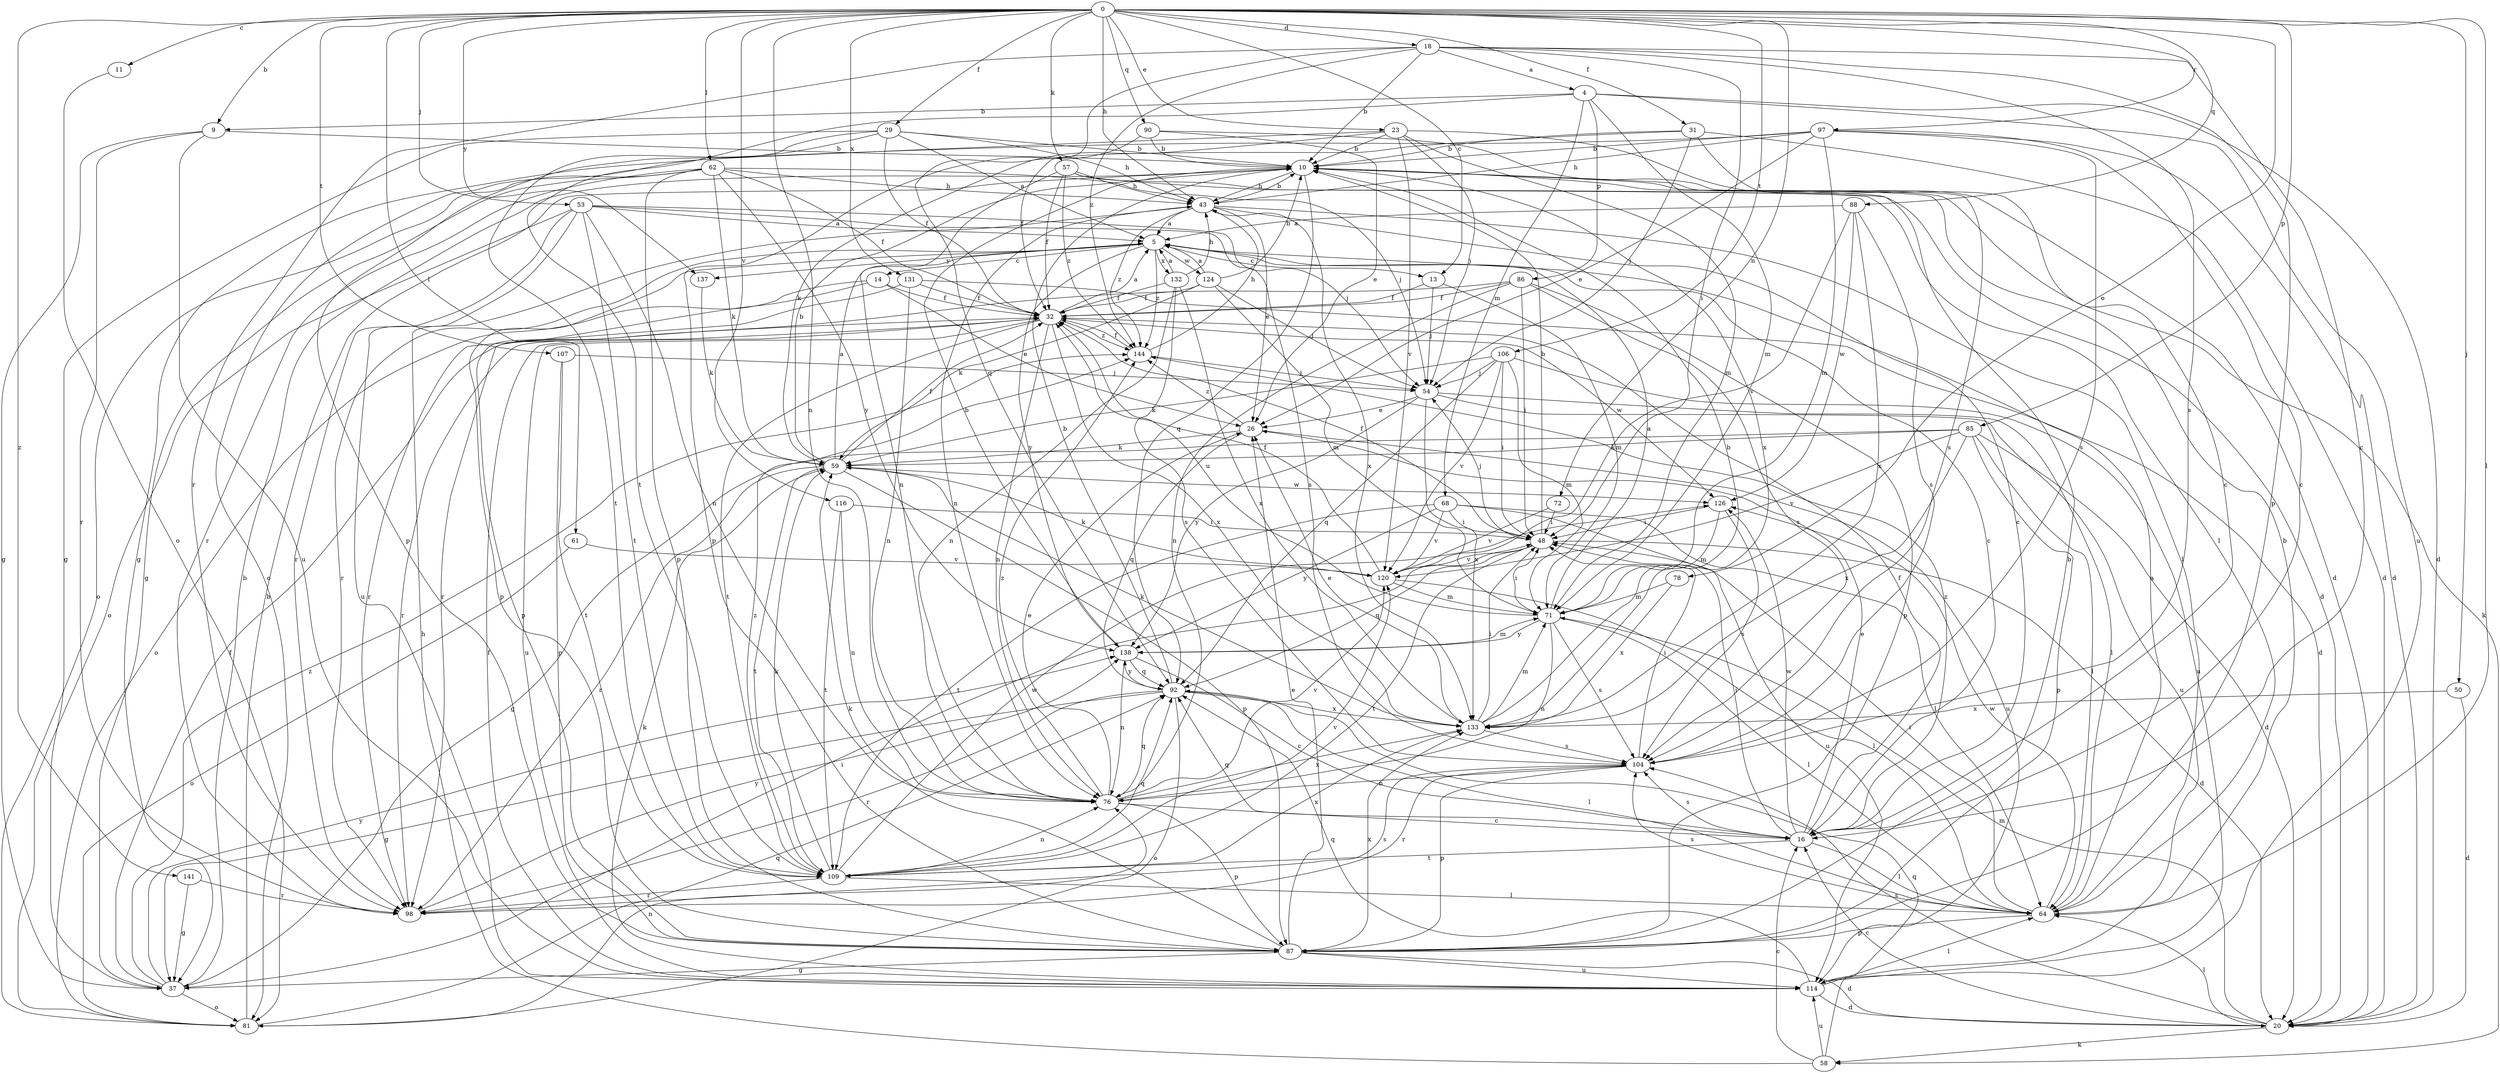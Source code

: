 strict digraph  {
0;
4;
5;
9;
10;
11;
13;
14;
16;
18;
20;
23;
26;
29;
31;
32;
37;
43;
48;
50;
53;
54;
57;
58;
59;
61;
62;
64;
68;
71;
72;
76;
78;
81;
85;
86;
87;
88;
90;
92;
97;
98;
104;
106;
107;
109;
114;
116;
120;
124;
126;
131;
132;
133;
137;
138;
141;
144;
0 -> 9  [label=b];
0 -> 11  [label=c];
0 -> 13  [label=c];
0 -> 18  [label=d];
0 -> 23  [label=e];
0 -> 29  [label=f];
0 -> 31  [label=f];
0 -> 43  [label=h];
0 -> 50  [label=j];
0 -> 53  [label=j];
0 -> 57  [label=k];
0 -> 61  [label=l];
0 -> 62  [label=l];
0 -> 64  [label=l];
0 -> 72  [label=n];
0 -> 76  [label=n];
0 -> 78  [label=o];
0 -> 85  [label=p];
0 -> 88  [label=q];
0 -> 90  [label=q];
0 -> 97  [label=r];
0 -> 106  [label=t];
0 -> 107  [label=t];
0 -> 116  [label=v];
0 -> 131  [label=x];
0 -> 137  [label=y];
0 -> 141  [label=z];
4 -> 9  [label=b];
4 -> 20  [label=d];
4 -> 68  [label=m];
4 -> 71  [label=m];
4 -> 86  [label=p];
4 -> 109  [label=t];
4 -> 114  [label=u];
5 -> 13  [label=c];
5 -> 14  [label=c];
5 -> 16  [label=c];
5 -> 87  [label=p];
5 -> 98  [label=r];
5 -> 124  [label=w];
5 -> 132  [label=x];
5 -> 137  [label=y];
5 -> 138  [label=y];
5 -> 144  [label=z];
9 -> 10  [label=b];
9 -> 37  [label=g];
9 -> 98  [label=r];
9 -> 114  [label=u];
10 -> 43  [label=h];
10 -> 58  [label=k];
10 -> 92  [label=q];
10 -> 133  [label=x];
11 -> 81  [label=o];
13 -> 32  [label=f];
13 -> 54  [label=j];
13 -> 71  [label=m];
14 -> 26  [label=e];
14 -> 32  [label=f];
14 -> 81  [label=o];
14 -> 87  [label=p];
16 -> 26  [label=e];
16 -> 32  [label=f];
16 -> 48  [label=i];
16 -> 64  [label=l];
16 -> 92  [label=q];
16 -> 104  [label=s];
16 -> 109  [label=t];
16 -> 126  [label=w];
16 -> 144  [label=z];
18 -> 4  [label=a];
18 -> 10  [label=b];
18 -> 16  [label=c];
18 -> 48  [label=i];
18 -> 87  [label=p];
18 -> 92  [label=q];
18 -> 98  [label=r];
18 -> 104  [label=s];
18 -> 144  [label=z];
20 -> 16  [label=c];
20 -> 58  [label=k];
20 -> 64  [label=l];
20 -> 71  [label=m];
20 -> 104  [label=s];
23 -> 10  [label=b];
23 -> 20  [label=d];
23 -> 54  [label=j];
23 -> 59  [label=k];
23 -> 71  [label=m];
23 -> 81  [label=o];
23 -> 120  [label=v];
26 -> 59  [label=k];
26 -> 92  [label=q];
26 -> 114  [label=u];
26 -> 144  [label=z];
29 -> 5  [label=a];
29 -> 10  [label=b];
29 -> 32  [label=f];
29 -> 37  [label=g];
29 -> 43  [label=h];
29 -> 87  [label=p];
29 -> 109  [label=t];
31 -> 10  [label=b];
31 -> 16  [label=c];
31 -> 20  [label=d];
31 -> 32  [label=f];
31 -> 54  [label=j];
32 -> 5  [label=a];
32 -> 76  [label=n];
32 -> 98  [label=r];
32 -> 109  [label=t];
32 -> 114  [label=u];
32 -> 126  [label=w];
32 -> 133  [label=x];
32 -> 144  [label=z];
37 -> 10  [label=b];
37 -> 32  [label=f];
37 -> 48  [label=i];
37 -> 81  [label=o];
37 -> 138  [label=y];
37 -> 144  [label=z];
43 -> 5  [label=a];
43 -> 10  [label=b];
43 -> 16  [label=c];
43 -> 26  [label=e];
43 -> 64  [label=l];
43 -> 76  [label=n];
43 -> 133  [label=x];
43 -> 144  [label=z];
48 -> 10  [label=b];
48 -> 20  [label=d];
48 -> 32  [label=f];
48 -> 54  [label=j];
48 -> 92  [label=q];
48 -> 109  [label=t];
48 -> 120  [label=v];
50 -> 20  [label=d];
50 -> 133  [label=x];
53 -> 5  [label=a];
53 -> 54  [label=j];
53 -> 76  [label=n];
53 -> 81  [label=o];
53 -> 98  [label=r];
53 -> 104  [label=s];
53 -> 109  [label=t];
53 -> 114  [label=u];
54 -> 26  [label=e];
54 -> 64  [label=l];
54 -> 114  [label=u];
54 -> 133  [label=x];
54 -> 138  [label=y];
57 -> 20  [label=d];
57 -> 32  [label=f];
57 -> 43  [label=h];
57 -> 64  [label=l];
57 -> 76  [label=n];
57 -> 144  [label=z];
58 -> 16  [label=c];
58 -> 43  [label=h];
58 -> 92  [label=q];
58 -> 114  [label=u];
59 -> 5  [label=a];
59 -> 10  [label=b];
59 -> 32  [label=f];
59 -> 87  [label=p];
59 -> 98  [label=r];
59 -> 109  [label=t];
59 -> 126  [label=w];
61 -> 81  [label=o];
61 -> 120  [label=v];
62 -> 32  [label=f];
62 -> 37  [label=g];
62 -> 43  [label=h];
62 -> 54  [label=j];
62 -> 59  [label=k];
62 -> 81  [label=o];
62 -> 87  [label=p];
62 -> 98  [label=r];
62 -> 138  [label=y];
64 -> 5  [label=a];
64 -> 10  [label=b];
64 -> 48  [label=i];
64 -> 87  [label=p];
64 -> 104  [label=s];
64 -> 126  [label=w];
68 -> 48  [label=i];
68 -> 64  [label=l];
68 -> 109  [label=t];
68 -> 114  [label=u];
68 -> 120  [label=v];
68 -> 138  [label=y];
71 -> 5  [label=a];
71 -> 32  [label=u];
71 -> 48  [label=i];
71 -> 64  [label=l];
71 -> 76  [label=n];
71 -> 104  [label=s];
71 -> 138  [label=y];
72 -> 48  [label=i];
72 -> 120  [label=v];
76 -> 16  [label=c];
76 -> 26  [label=e];
76 -> 87  [label=p];
76 -> 92  [label=q];
76 -> 120  [label=v];
76 -> 133  [label=x];
76 -> 144  [label=z];
78 -> 71  [label=m];
78 -> 133  [label=x];
81 -> 10  [label=b];
81 -> 76  [label=n];
81 -> 92  [label=q];
85 -> 20  [label=d];
85 -> 37  [label=g];
85 -> 59  [label=k];
85 -> 64  [label=l];
85 -> 87  [label=p];
85 -> 120  [label=v];
85 -> 133  [label=x];
86 -> 32  [label=f];
86 -> 48  [label=i];
86 -> 76  [label=n];
86 -> 87  [label=p];
86 -> 98  [label=r];
86 -> 104  [label=s];
87 -> 10  [label=b];
87 -> 20  [label=d];
87 -> 26  [label=e];
87 -> 37  [label=g];
87 -> 59  [label=k];
87 -> 114  [label=u];
87 -> 133  [label=x];
88 -> 5  [label=a];
88 -> 104  [label=s];
88 -> 120  [label=v];
88 -> 126  [label=w];
88 -> 133  [label=x];
90 -> 10  [label=b];
90 -> 26  [label=e];
90 -> 87  [label=p];
90 -> 104  [label=s];
92 -> 10  [label=b];
92 -> 37  [label=g];
92 -> 64  [label=l];
92 -> 81  [label=o];
92 -> 98  [label=r];
92 -> 133  [label=x];
92 -> 138  [label=y];
97 -> 10  [label=b];
97 -> 16  [label=c];
97 -> 20  [label=d];
97 -> 26  [label=e];
97 -> 37  [label=g];
97 -> 43  [label=h];
97 -> 71  [label=m];
97 -> 104  [label=s];
98 -> 104  [label=s];
98 -> 138  [label=y];
104 -> 48  [label=i];
104 -> 76  [label=n];
104 -> 87  [label=p];
104 -> 98  [label=r];
106 -> 48  [label=i];
106 -> 54  [label=j];
106 -> 59  [label=k];
106 -> 71  [label=m];
106 -> 92  [label=q];
106 -> 114  [label=u];
106 -> 120  [label=v];
107 -> 54  [label=j];
107 -> 87  [label=p];
107 -> 109  [label=t];
109 -> 59  [label=k];
109 -> 64  [label=l];
109 -> 76  [label=n];
109 -> 92  [label=q];
109 -> 98  [label=r];
109 -> 120  [label=v];
109 -> 126  [label=w];
109 -> 133  [label=x];
109 -> 144  [label=z];
114 -> 20  [label=d];
114 -> 32  [label=f];
114 -> 59  [label=k];
114 -> 64  [label=l];
114 -> 92  [label=q];
116 -> 48  [label=i];
116 -> 76  [label=n];
116 -> 109  [label=t];
120 -> 32  [label=f];
120 -> 59  [label=k];
120 -> 64  [label=l];
120 -> 71  [label=m];
124 -> 5  [label=a];
124 -> 10  [label=b];
124 -> 32  [label=f];
124 -> 54  [label=j];
124 -> 59  [label=k];
124 -> 71  [label=m];
126 -> 48  [label=i];
126 -> 71  [label=m];
126 -> 104  [label=s];
131 -> 20  [label=d];
131 -> 32  [label=f];
131 -> 76  [label=n];
131 -> 98  [label=r];
132 -> 5  [label=a];
132 -> 32  [label=f];
132 -> 43  [label=h];
132 -> 76  [label=n];
132 -> 104  [label=s];
132 -> 133  [label=x];
133 -> 10  [label=b];
133 -> 26  [label=e];
133 -> 48  [label=i];
133 -> 59  [label=k];
133 -> 71  [label=m];
133 -> 104  [label=s];
137 -> 59  [label=k];
138 -> 10  [label=b];
138 -> 16  [label=c];
138 -> 71  [label=m];
138 -> 76  [label=n];
138 -> 92  [label=q];
141 -> 37  [label=g];
141 -> 98  [label=r];
144 -> 32  [label=f];
144 -> 43  [label=h];
144 -> 54  [label=j];
}
